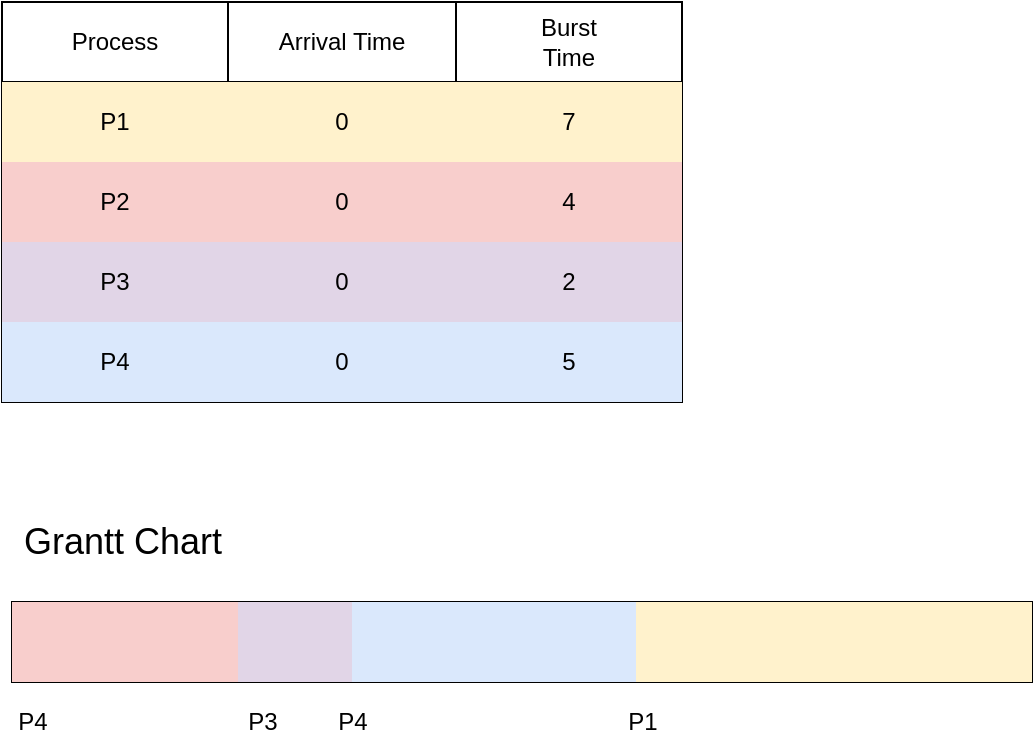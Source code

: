 <mxfile version="13.4.9" type="github">
  <diagram id="rqZdOOfoHOuq6Q5m792f" name="Page-1">
    <mxGraphModel dx="2066" dy="1105" grid="1" gridSize="10" guides="1" tooltips="1" connect="1" arrows="1" fold="1" page="1" pageScale="1" pageWidth="827" pageHeight="1169" math="0" shadow="0">
      <root>
        <mxCell id="0" />
        <mxCell id="1" parent="0" />
        <mxCell id="Cxc8kqA7QJ2XeSgn4g5_-1" value="" style="shape=table;html=1;whiteSpace=wrap;startSize=0;container=1;collapsible=0;childLayout=tableLayout;" vertex="1" parent="1">
          <mxGeometry x="480" y="300" width="340" height="200" as="geometry" />
        </mxCell>
        <mxCell id="Cxc8kqA7QJ2XeSgn4g5_-2" value="" style="shape=partialRectangle;html=1;whiteSpace=wrap;collapsible=0;dropTarget=0;pointerEvents=0;fillColor=none;top=0;left=0;bottom=0;right=0;points=[[0,0.5],[1,0.5]];portConstraint=eastwest;" vertex="1" parent="Cxc8kqA7QJ2XeSgn4g5_-1">
          <mxGeometry width="340" height="40" as="geometry" />
        </mxCell>
        <mxCell id="Cxc8kqA7QJ2XeSgn4g5_-3" value="Process" style="shape=partialRectangle;html=1;whiteSpace=wrap;connectable=0;overflow=hidden;fillColor=none;top=0;left=0;bottom=0;right=0;" vertex="1" parent="Cxc8kqA7QJ2XeSgn4g5_-2">
          <mxGeometry width="113" height="40" as="geometry" />
        </mxCell>
        <mxCell id="Cxc8kqA7QJ2XeSgn4g5_-4" value="Arrival Time" style="shape=partialRectangle;html=1;whiteSpace=wrap;connectable=0;overflow=hidden;fillColor=none;top=0;left=0;bottom=0;right=0;" vertex="1" parent="Cxc8kqA7QJ2XeSgn4g5_-2">
          <mxGeometry x="113" width="114" height="40" as="geometry" />
        </mxCell>
        <mxCell id="Cxc8kqA7QJ2XeSgn4g5_-5" value="Burst&lt;br&gt;Time" style="shape=partialRectangle;html=1;whiteSpace=wrap;connectable=0;overflow=hidden;fillColor=none;top=0;left=0;bottom=0;right=0;" vertex="1" parent="Cxc8kqA7QJ2XeSgn4g5_-2">
          <mxGeometry x="227" width="113" height="40" as="geometry" />
        </mxCell>
        <mxCell id="Cxc8kqA7QJ2XeSgn4g5_-6" value="" style="shape=partialRectangle;html=1;whiteSpace=wrap;collapsible=0;dropTarget=0;pointerEvents=0;fillColor=none;top=0;left=0;bottom=0;right=0;points=[[0,0.5],[1,0.5]];portConstraint=eastwest;" vertex="1" parent="Cxc8kqA7QJ2XeSgn4g5_-1">
          <mxGeometry y="40" width="340" height="40" as="geometry" />
        </mxCell>
        <mxCell id="Cxc8kqA7QJ2XeSgn4g5_-7" value="P1" style="shape=partialRectangle;html=1;whiteSpace=wrap;connectable=0;overflow=hidden;fillColor=#fff2cc;top=0;left=0;bottom=0;right=0;strokeColor=#d6b656;" vertex="1" parent="Cxc8kqA7QJ2XeSgn4g5_-6">
          <mxGeometry width="113" height="40" as="geometry" />
        </mxCell>
        <mxCell id="Cxc8kqA7QJ2XeSgn4g5_-8" value="0" style="shape=partialRectangle;html=1;whiteSpace=wrap;connectable=0;overflow=hidden;fillColor=#fff2cc;top=0;left=0;bottom=0;right=0;strokeColor=#d6b656;" vertex="1" parent="Cxc8kqA7QJ2XeSgn4g5_-6">
          <mxGeometry x="113" width="114" height="40" as="geometry" />
        </mxCell>
        <mxCell id="Cxc8kqA7QJ2XeSgn4g5_-9" value="7" style="shape=partialRectangle;html=1;whiteSpace=wrap;connectable=0;overflow=hidden;fillColor=#fff2cc;top=0;left=0;bottom=0;right=0;strokeColor=#d6b656;" vertex="1" parent="Cxc8kqA7QJ2XeSgn4g5_-6">
          <mxGeometry x="227" width="113" height="40" as="geometry" />
        </mxCell>
        <mxCell id="Cxc8kqA7QJ2XeSgn4g5_-10" value="" style="shape=partialRectangle;html=1;whiteSpace=wrap;collapsible=0;dropTarget=0;pointerEvents=0;fillColor=none;top=0;left=0;bottom=0;right=0;points=[[0,0.5],[1,0.5]];portConstraint=eastwest;" vertex="1" parent="Cxc8kqA7QJ2XeSgn4g5_-1">
          <mxGeometry y="80" width="340" height="40" as="geometry" />
        </mxCell>
        <mxCell id="Cxc8kqA7QJ2XeSgn4g5_-11" value="P2" style="shape=partialRectangle;html=1;whiteSpace=wrap;connectable=0;overflow=hidden;fillColor=#f8cecc;top=0;left=0;bottom=0;right=0;strokeColor=#b85450;" vertex="1" parent="Cxc8kqA7QJ2XeSgn4g5_-10">
          <mxGeometry width="113" height="40" as="geometry" />
        </mxCell>
        <mxCell id="Cxc8kqA7QJ2XeSgn4g5_-12" value="0" style="shape=partialRectangle;html=1;whiteSpace=wrap;connectable=0;overflow=hidden;fillColor=#f8cecc;top=0;left=0;bottom=0;right=0;strokeColor=#b85450;" vertex="1" parent="Cxc8kqA7QJ2XeSgn4g5_-10">
          <mxGeometry x="113" width="114" height="40" as="geometry" />
        </mxCell>
        <mxCell id="Cxc8kqA7QJ2XeSgn4g5_-13" value="4" style="shape=partialRectangle;html=1;whiteSpace=wrap;connectable=0;overflow=hidden;fillColor=#f8cecc;top=0;left=0;bottom=0;right=0;strokeColor=#b85450;" vertex="1" parent="Cxc8kqA7QJ2XeSgn4g5_-10">
          <mxGeometry x="227" width="113" height="40" as="geometry" />
        </mxCell>
        <mxCell id="Cxc8kqA7QJ2XeSgn4g5_-14" value="" style="shape=partialRectangle;html=1;whiteSpace=wrap;collapsible=0;dropTarget=0;pointerEvents=0;fillColor=none;top=0;left=0;bottom=0;right=0;points=[[0,0.5],[1,0.5]];portConstraint=eastwest;" vertex="1" parent="Cxc8kqA7QJ2XeSgn4g5_-1">
          <mxGeometry y="120" width="340" height="40" as="geometry" />
        </mxCell>
        <mxCell id="Cxc8kqA7QJ2XeSgn4g5_-15" value="P3" style="shape=partialRectangle;html=1;whiteSpace=wrap;connectable=0;overflow=hidden;fillColor=#e1d5e7;top=0;left=0;bottom=0;right=0;strokeColor=#9673a6;" vertex="1" parent="Cxc8kqA7QJ2XeSgn4g5_-14">
          <mxGeometry width="113" height="40" as="geometry" />
        </mxCell>
        <mxCell id="Cxc8kqA7QJ2XeSgn4g5_-16" value="0" style="shape=partialRectangle;html=1;whiteSpace=wrap;connectable=0;overflow=hidden;fillColor=#e1d5e7;top=0;left=0;bottom=0;right=0;strokeColor=#9673a6;" vertex="1" parent="Cxc8kqA7QJ2XeSgn4g5_-14">
          <mxGeometry x="113" width="114" height="40" as="geometry" />
        </mxCell>
        <mxCell id="Cxc8kqA7QJ2XeSgn4g5_-17" value="2" style="shape=partialRectangle;html=1;whiteSpace=wrap;connectable=0;overflow=hidden;fillColor=#e1d5e7;top=0;left=0;bottom=0;right=0;strokeColor=#9673a6;" vertex="1" parent="Cxc8kqA7QJ2XeSgn4g5_-14">
          <mxGeometry x="227" width="113" height="40" as="geometry" />
        </mxCell>
        <mxCell id="Cxc8kqA7QJ2XeSgn4g5_-18" value="" style="shape=partialRectangle;html=1;whiteSpace=wrap;collapsible=0;dropTarget=0;pointerEvents=0;fillColor=none;top=0;left=0;bottom=0;right=0;points=[[0,0.5],[1,0.5]];portConstraint=eastwest;" vertex="1" parent="Cxc8kqA7QJ2XeSgn4g5_-1">
          <mxGeometry y="160" width="340" height="40" as="geometry" />
        </mxCell>
        <mxCell id="Cxc8kqA7QJ2XeSgn4g5_-19" value="P4" style="shape=partialRectangle;html=1;whiteSpace=wrap;connectable=0;overflow=hidden;fillColor=#dae8fc;top=0;left=0;bottom=0;right=0;strokeColor=#6c8ebf;" vertex="1" parent="Cxc8kqA7QJ2XeSgn4g5_-18">
          <mxGeometry width="113" height="40" as="geometry" />
        </mxCell>
        <mxCell id="Cxc8kqA7QJ2XeSgn4g5_-20" value="0" style="shape=partialRectangle;html=1;whiteSpace=wrap;connectable=0;overflow=hidden;fillColor=#dae8fc;top=0;left=0;bottom=0;right=0;strokeColor=#6c8ebf;" vertex="1" parent="Cxc8kqA7QJ2XeSgn4g5_-18">
          <mxGeometry x="113" width="114" height="40" as="geometry" />
        </mxCell>
        <mxCell id="Cxc8kqA7QJ2XeSgn4g5_-21" value="5" style="shape=partialRectangle;html=1;whiteSpace=wrap;connectable=0;overflow=hidden;fillColor=#dae8fc;top=0;left=0;bottom=0;right=0;strokeColor=#6c8ebf;" vertex="1" parent="Cxc8kqA7QJ2XeSgn4g5_-18">
          <mxGeometry x="227" width="113" height="40" as="geometry" />
        </mxCell>
        <mxCell id="Cxc8kqA7QJ2XeSgn4g5_-67" value="&lt;font style=&quot;font-size: 18px&quot;&gt;Grantt Chart&lt;/font&gt;" style="text;html=1;align=center;verticalAlign=middle;resizable=0;points=[];autosize=1;" vertex="1" parent="1">
          <mxGeometry x="485" y="560" width="110" height="20" as="geometry" />
        </mxCell>
        <mxCell id="Cxc8kqA7QJ2XeSgn4g5_-68" value="P4" style="text;html=1;align=center;verticalAlign=middle;resizable=0;points=[];autosize=1;" vertex="1" parent="1">
          <mxGeometry x="480" y="650" width="30" height="20" as="geometry" />
        </mxCell>
        <mxCell id="Cxc8kqA7QJ2XeSgn4g5_-69" value="P3" style="text;html=1;align=center;verticalAlign=middle;resizable=0;points=[];autosize=1;" vertex="1" parent="1">
          <mxGeometry x="595" y="650" width="30" height="20" as="geometry" />
        </mxCell>
        <mxCell id="Cxc8kqA7QJ2XeSgn4g5_-70" value="P4" style="text;html=1;align=center;verticalAlign=middle;resizable=0;points=[];autosize=1;" vertex="1" parent="1">
          <mxGeometry x="640" y="650" width="30" height="20" as="geometry" />
        </mxCell>
        <mxCell id="Cxc8kqA7QJ2XeSgn4g5_-71" value="P1" style="text;html=1;align=center;verticalAlign=middle;resizable=0;points=[];autosize=1;" vertex="1" parent="1">
          <mxGeometry x="785" y="650" width="30" height="20" as="geometry" />
        </mxCell>
        <mxCell id="Cxc8kqA7QJ2XeSgn4g5_-47" value="" style="shape=table;html=1;whiteSpace=wrap;startSize=0;container=1;collapsible=0;childLayout=tableLayout;" vertex="1" parent="1">
          <mxGeometry x="485" y="600" width="510" height="40" as="geometry" />
        </mxCell>
        <mxCell id="Cxc8kqA7QJ2XeSgn4g5_-48" value="" style="shape=partialRectangle;html=1;whiteSpace=wrap;collapsible=0;dropTarget=0;pointerEvents=0;fillColor=none;top=0;left=0;bottom=0;right=0;points=[[0,0.5],[1,0.5]];portConstraint=eastwest;" vertex="1" parent="Cxc8kqA7QJ2XeSgn4g5_-47">
          <mxGeometry width="510" height="40" as="geometry" />
        </mxCell>
        <mxCell id="Cxc8kqA7QJ2XeSgn4g5_-49" value="" style="shape=partialRectangle;html=1;whiteSpace=wrap;connectable=0;overflow=hidden;fillColor=#f8cecc;top=0;left=0;bottom=0;right=0;strokeColor=#b85450;" vertex="1" parent="Cxc8kqA7QJ2XeSgn4g5_-48">
          <mxGeometry width="28" height="40" as="geometry" />
        </mxCell>
        <mxCell id="Cxc8kqA7QJ2XeSgn4g5_-50" value="" style="shape=partialRectangle;html=1;whiteSpace=wrap;connectable=0;overflow=hidden;fillColor=#f8cecc;top=0;left=0;bottom=0;right=0;strokeColor=#b85450;" vertex="1" parent="Cxc8kqA7QJ2XeSgn4g5_-48">
          <mxGeometry x="28" width="29" height="40" as="geometry" />
        </mxCell>
        <mxCell id="Cxc8kqA7QJ2XeSgn4g5_-51" value="" style="shape=partialRectangle;html=1;whiteSpace=wrap;connectable=0;overflow=hidden;fillColor=#f8cecc;top=0;left=0;bottom=0;right=0;strokeColor=#b85450;" vertex="1" parent="Cxc8kqA7QJ2XeSgn4g5_-48">
          <mxGeometry x="57" width="28" height="40" as="geometry" />
        </mxCell>
        <mxCell id="Cxc8kqA7QJ2XeSgn4g5_-52" value="" style="shape=partialRectangle;html=1;whiteSpace=wrap;connectable=0;overflow=hidden;fillColor=#f8cecc;top=0;left=0;bottom=0;right=0;strokeColor=#b85450;" vertex="1" parent="Cxc8kqA7QJ2XeSgn4g5_-48">
          <mxGeometry x="85" width="28" height="40" as="geometry" />
        </mxCell>
        <mxCell id="Cxc8kqA7QJ2XeSgn4g5_-53" value="" style="shape=partialRectangle;html=1;whiteSpace=wrap;connectable=0;overflow=hidden;fillColor=#e1d5e7;top=0;left=0;bottom=0;right=0;strokeColor=#9673a6;" vertex="1" parent="Cxc8kqA7QJ2XeSgn4g5_-48">
          <mxGeometry x="113" width="29" height="40" as="geometry" />
        </mxCell>
        <mxCell id="Cxc8kqA7QJ2XeSgn4g5_-54" value="" style="shape=partialRectangle;html=1;whiteSpace=wrap;connectable=0;overflow=hidden;fillColor=#e1d5e7;top=0;left=0;bottom=0;right=0;strokeColor=#9673a6;" vertex="1" parent="Cxc8kqA7QJ2XeSgn4g5_-48">
          <mxGeometry x="142" width="28" height="40" as="geometry" />
        </mxCell>
        <mxCell id="Cxc8kqA7QJ2XeSgn4g5_-55" value="" style="shape=partialRectangle;html=1;whiteSpace=wrap;connectable=0;overflow=hidden;fillColor=#dae8fc;top=0;left=0;bottom=0;right=0;strokeColor=#6c8ebf;" vertex="1" parent="Cxc8kqA7QJ2XeSgn4g5_-48">
          <mxGeometry x="170" width="28" height="40" as="geometry" />
        </mxCell>
        <mxCell id="Cxc8kqA7QJ2XeSgn4g5_-56" value="" style="shape=partialRectangle;html=1;whiteSpace=wrap;connectable=0;overflow=hidden;fillColor=#dae8fc;top=0;left=0;bottom=0;right=0;strokeColor=#6c8ebf;" vertex="1" parent="Cxc8kqA7QJ2XeSgn4g5_-48">
          <mxGeometry x="198" width="29" height="40" as="geometry" />
        </mxCell>
        <mxCell id="Cxc8kqA7QJ2XeSgn4g5_-57" value="" style="shape=partialRectangle;html=1;whiteSpace=wrap;connectable=0;overflow=hidden;fillColor=#dae8fc;top=0;left=0;bottom=0;right=0;strokeColor=#6c8ebf;" vertex="1" parent="Cxc8kqA7QJ2XeSgn4g5_-48">
          <mxGeometry x="227" width="28" height="40" as="geometry" />
        </mxCell>
        <mxCell id="Cxc8kqA7QJ2XeSgn4g5_-58" value="" style="shape=partialRectangle;html=1;whiteSpace=wrap;connectable=0;overflow=hidden;fillColor=#dae8fc;top=0;left=0;bottom=0;right=0;strokeColor=#6c8ebf;" vertex="1" parent="Cxc8kqA7QJ2XeSgn4g5_-48">
          <mxGeometry x="255" width="28" height="40" as="geometry" />
        </mxCell>
        <mxCell id="Cxc8kqA7QJ2XeSgn4g5_-59" value="" style="shape=partialRectangle;html=1;whiteSpace=wrap;connectable=0;overflow=hidden;fillColor=#dae8fc;top=0;left=0;bottom=0;right=0;strokeColor=#6c8ebf;" vertex="1" parent="Cxc8kqA7QJ2XeSgn4g5_-48">
          <mxGeometry x="283" width="29" height="40" as="geometry" />
        </mxCell>
        <mxCell id="Cxc8kqA7QJ2XeSgn4g5_-60" value="" style="shape=partialRectangle;html=1;whiteSpace=wrap;connectable=0;overflow=hidden;fillColor=#fff2cc;top=0;left=0;bottom=0;right=0;strokeColor=#d6b656;" vertex="1" parent="Cxc8kqA7QJ2XeSgn4g5_-48">
          <mxGeometry x="312" width="28" height="40" as="geometry" />
        </mxCell>
        <mxCell id="Cxc8kqA7QJ2XeSgn4g5_-61" value="" style="shape=partialRectangle;html=1;whiteSpace=wrap;connectable=0;overflow=hidden;fillColor=#fff2cc;top=0;left=0;bottom=0;right=0;strokeColor=#d6b656;" vertex="1" parent="Cxc8kqA7QJ2XeSgn4g5_-48">
          <mxGeometry x="340" width="28" height="40" as="geometry" />
        </mxCell>
        <mxCell id="Cxc8kqA7QJ2XeSgn4g5_-62" value="" style="shape=partialRectangle;html=1;whiteSpace=wrap;connectable=0;overflow=hidden;fillColor=#fff2cc;top=0;left=0;bottom=0;right=0;strokeColor=#d6b656;" vertex="1" parent="Cxc8kqA7QJ2XeSgn4g5_-48">
          <mxGeometry x="368" width="29" height="40" as="geometry" />
        </mxCell>
        <mxCell id="Cxc8kqA7QJ2XeSgn4g5_-63" value="" style="shape=partialRectangle;html=1;whiteSpace=wrap;connectable=0;overflow=hidden;fillColor=#fff2cc;top=0;left=0;bottom=0;right=0;strokeColor=#d6b656;" vertex="1" parent="Cxc8kqA7QJ2XeSgn4g5_-48">
          <mxGeometry x="397" width="28" height="40" as="geometry" />
        </mxCell>
        <mxCell id="Cxc8kqA7QJ2XeSgn4g5_-64" value="" style="shape=partialRectangle;html=1;whiteSpace=wrap;connectable=0;overflow=hidden;fillColor=#fff2cc;top=0;left=0;bottom=0;right=0;strokeColor=#d6b656;" vertex="1" parent="Cxc8kqA7QJ2XeSgn4g5_-48">
          <mxGeometry x="425" width="28" height="40" as="geometry" />
        </mxCell>
        <mxCell id="Cxc8kqA7QJ2XeSgn4g5_-65" value="" style="shape=partialRectangle;html=1;whiteSpace=wrap;connectable=0;overflow=hidden;fillColor=#fff2cc;top=0;left=0;bottom=0;right=0;strokeColor=#d6b656;" vertex="1" parent="Cxc8kqA7QJ2XeSgn4g5_-48">
          <mxGeometry x="453" width="29" height="40" as="geometry" />
        </mxCell>
        <mxCell id="Cxc8kqA7QJ2XeSgn4g5_-66" value="" style="shape=partialRectangle;html=1;whiteSpace=wrap;connectable=0;overflow=hidden;fillColor=#fff2cc;top=0;left=0;bottom=0;right=0;strokeColor=#d6b656;" vertex="1" parent="Cxc8kqA7QJ2XeSgn4g5_-48">
          <mxGeometry x="482" width="28" height="40" as="geometry" />
        </mxCell>
      </root>
    </mxGraphModel>
  </diagram>
</mxfile>
